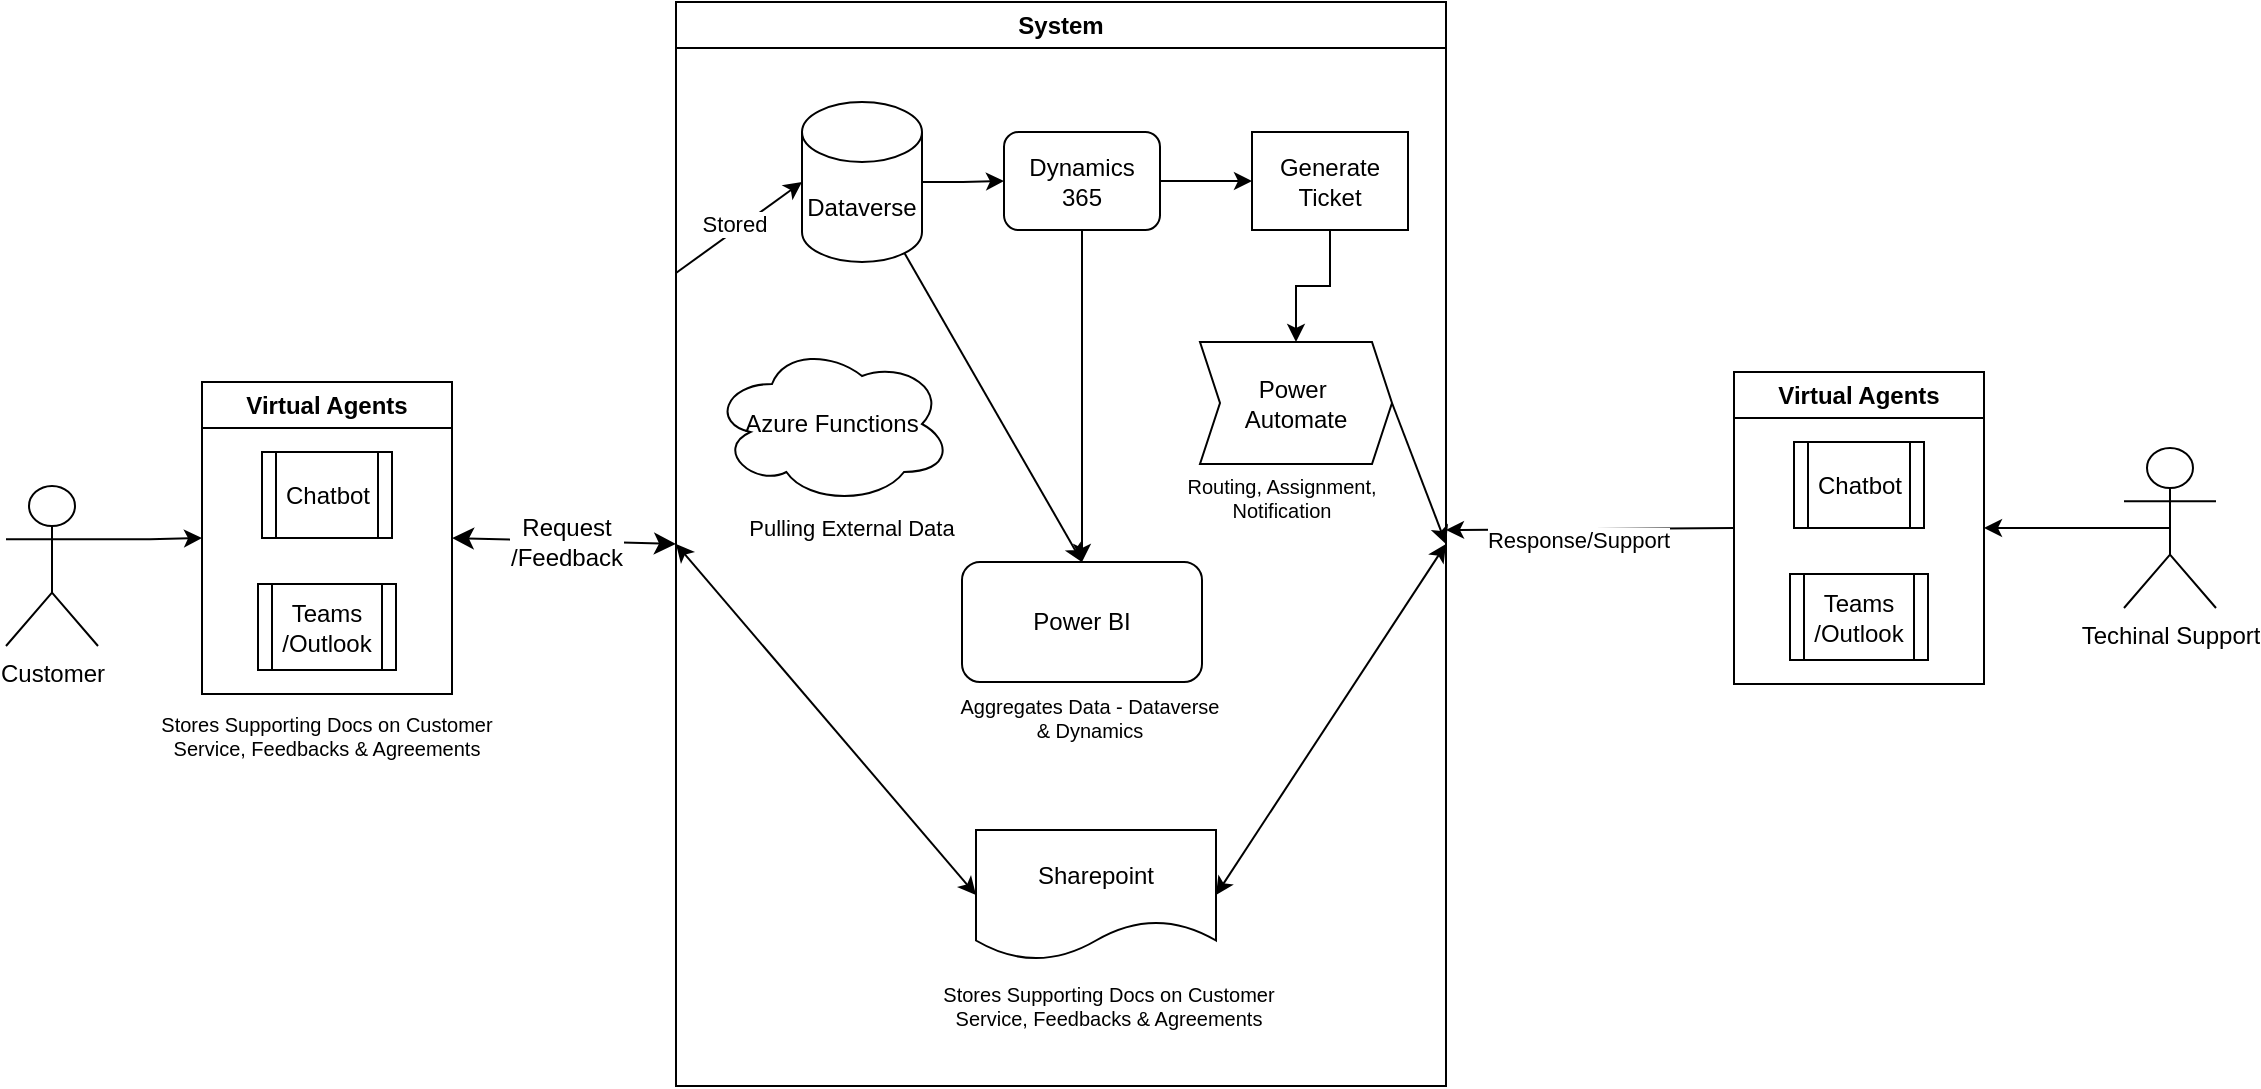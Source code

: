 <mxfile version="24.9.1">
  <diagram name="Page-1" id="3hmcFyA6Vm3fir6WQvhz">
    <mxGraphModel dx="1834" dy="1227" grid="0" gridSize="10" guides="1" tooltips="1" connect="1" arrows="1" fold="1" page="0" pageScale="1" pageWidth="850" pageHeight="1100" math="0" shadow="0">
      <root>
        <mxCell id="0" />
        <mxCell id="1" parent="0" />
        <mxCell id="3x5LU9uM1u5BJ_Ia1Mtb-7" style="edgeStyle=none;curved=1;rounded=0;orthogonalLoop=1;jettySize=auto;html=1;entryX=0;entryY=0.5;entryDx=0;entryDy=0;fontSize=12;startSize=8;endSize=8;exitX=1;exitY=0.5;exitDx=0;exitDy=0;startArrow=classic;startFill=1;" parent="1" source="V-96KngsT-_j8zRQijoB-1" target="3x5LU9uM1u5BJ_Ia1Mtb-1" edge="1">
          <mxGeometry relative="1" as="geometry">
            <mxPoint x="-61" y="174" as="sourcePoint" />
          </mxGeometry>
        </mxCell>
        <mxCell id="3x5LU9uM1u5BJ_Ia1Mtb-8" value="Request&lt;div&gt;/Feedback&lt;/div&gt;" style="edgeLabel;html=1;align=center;verticalAlign=middle;resizable=0;points=[];fontSize=12;" parent="3x5LU9uM1u5BJ_Ia1Mtb-7" vertex="1" connectable="0">
          <mxGeometry x="0.006" relative="1" as="geometry">
            <mxPoint as="offset" />
          </mxGeometry>
        </mxCell>
        <mxCell id="3x5LU9uM1u5BJ_Ia1Mtb-1" value="System" style="swimlane;whiteSpace=wrap;html=1;" parent="1" vertex="1">
          <mxGeometry x="16" y="-94" width="385" height="542" as="geometry" />
        </mxCell>
        <mxCell id="V-96KngsT-_j8zRQijoB-9" value="" style="edgeStyle=orthogonalEdgeStyle;rounded=0;orthogonalLoop=1;jettySize=auto;html=1;" edge="1" parent="3x5LU9uM1u5BJ_Ia1Mtb-1" source="V-96KngsT-_j8zRQijoB-5" target="V-96KngsT-_j8zRQijoB-8">
          <mxGeometry relative="1" as="geometry" />
        </mxCell>
        <mxCell id="V-96KngsT-_j8zRQijoB-26" style="rounded=0;orthogonalLoop=1;jettySize=auto;html=1;exitX=0.855;exitY=1;exitDx=0;exitDy=-4.35;exitPerimeter=0;entryX=0.5;entryY=0;entryDx=0;entryDy=0;" edge="1" parent="3x5LU9uM1u5BJ_Ia1Mtb-1" source="V-96KngsT-_j8zRQijoB-5" target="V-96KngsT-_j8zRQijoB-21">
          <mxGeometry relative="1" as="geometry" />
        </mxCell>
        <mxCell id="V-96KngsT-_j8zRQijoB-5" value="Dataverse" style="shape=cylinder3;whiteSpace=wrap;html=1;boundedLbl=1;backgroundOutline=1;size=15;" vertex="1" parent="3x5LU9uM1u5BJ_Ia1Mtb-1">
          <mxGeometry x="63" y="50" width="60" height="80" as="geometry" />
        </mxCell>
        <mxCell id="V-96KngsT-_j8zRQijoB-6" style="rounded=0;orthogonalLoop=1;jettySize=auto;html=1;exitX=0;exitY=0.25;exitDx=0;exitDy=0;entryX=0;entryY=0.5;entryDx=0;entryDy=0;entryPerimeter=0;" edge="1" parent="3x5LU9uM1u5BJ_Ia1Mtb-1" source="3x5LU9uM1u5BJ_Ia1Mtb-1" target="V-96KngsT-_j8zRQijoB-5">
          <mxGeometry relative="1" as="geometry" />
        </mxCell>
        <mxCell id="V-96KngsT-_j8zRQijoB-7" value="Stored" style="edgeLabel;html=1;align=center;verticalAlign=middle;resizable=0;points=[];" vertex="1" connectable="0" parent="V-96KngsT-_j8zRQijoB-6">
          <mxGeometry x="-0.052" y="2" relative="1" as="geometry">
            <mxPoint y="-1" as="offset" />
          </mxGeometry>
        </mxCell>
        <mxCell id="V-96KngsT-_j8zRQijoB-11" value="" style="edgeStyle=orthogonalEdgeStyle;rounded=0;orthogonalLoop=1;jettySize=auto;html=1;" edge="1" parent="3x5LU9uM1u5BJ_Ia1Mtb-1" source="V-96KngsT-_j8zRQijoB-8" target="V-96KngsT-_j8zRQijoB-10">
          <mxGeometry relative="1" as="geometry" />
        </mxCell>
        <mxCell id="V-96KngsT-_j8zRQijoB-24" style="rounded=0;orthogonalLoop=1;jettySize=auto;html=1;exitX=0.5;exitY=1;exitDx=0;exitDy=0;entryX=0.5;entryY=0;entryDx=0;entryDy=0;" edge="1" parent="3x5LU9uM1u5BJ_Ia1Mtb-1" source="V-96KngsT-_j8zRQijoB-8" target="V-96KngsT-_j8zRQijoB-21">
          <mxGeometry relative="1" as="geometry" />
        </mxCell>
        <mxCell id="V-96KngsT-_j8zRQijoB-8" value="Dynamics 365" style="whiteSpace=wrap;html=1;rounded=1;" vertex="1" parent="3x5LU9uM1u5BJ_Ia1Mtb-1">
          <mxGeometry x="164" y="65" width="78" height="49" as="geometry" />
        </mxCell>
        <mxCell id="V-96KngsT-_j8zRQijoB-13" style="edgeStyle=orthogonalEdgeStyle;rounded=0;orthogonalLoop=1;jettySize=auto;html=1;exitX=0.5;exitY=1;exitDx=0;exitDy=0;entryX=0.5;entryY=0;entryDx=0;entryDy=0;" edge="1" parent="3x5LU9uM1u5BJ_Ia1Mtb-1" source="V-96KngsT-_j8zRQijoB-10" target="V-96KngsT-_j8zRQijoB-12">
          <mxGeometry relative="1" as="geometry" />
        </mxCell>
        <mxCell id="V-96KngsT-_j8zRQijoB-10" value="Generate Ticket" style="whiteSpace=wrap;html=1;" vertex="1" parent="3x5LU9uM1u5BJ_Ia1Mtb-1">
          <mxGeometry x="288" y="65" width="78" height="49" as="geometry" />
        </mxCell>
        <mxCell id="V-96KngsT-_j8zRQijoB-37" style="rounded=0;orthogonalLoop=1;jettySize=auto;html=1;exitX=1;exitY=0.5;exitDx=0;exitDy=0;entryX=1;entryY=0.5;entryDx=0;entryDy=0;" edge="1" parent="3x5LU9uM1u5BJ_Ia1Mtb-1" source="V-96KngsT-_j8zRQijoB-12" target="3x5LU9uM1u5BJ_Ia1Mtb-1">
          <mxGeometry relative="1" as="geometry" />
        </mxCell>
        <mxCell id="V-96KngsT-_j8zRQijoB-12" value="Power&amp;nbsp;&lt;div&gt;Automate&lt;/div&gt;" style="shape=step;perimeter=stepPerimeter;whiteSpace=wrap;html=1;fixedSize=1;size=10;" vertex="1" parent="3x5LU9uM1u5BJ_Ia1Mtb-1">
          <mxGeometry x="262" y="170" width="96" height="61" as="geometry" />
        </mxCell>
        <mxCell id="V-96KngsT-_j8zRQijoB-15" value="Routing, Assignment, Notification" style="text;html=1;align=center;verticalAlign=middle;whiteSpace=wrap;rounded=0;fontSize=10;" vertex="1" parent="3x5LU9uM1u5BJ_Ia1Mtb-1">
          <mxGeometry x="233" y="241" width="140" height="13" as="geometry" />
        </mxCell>
        <mxCell id="V-96KngsT-_j8zRQijoB-23" value="" style="group" vertex="1" connectable="0" parent="3x5LU9uM1u5BJ_Ia1Mtb-1">
          <mxGeometry x="18" y="171" width="140" height="98" as="geometry" />
        </mxCell>
        <mxCell id="V-96KngsT-_j8zRQijoB-18" value="Azure Functions" style="ellipse;shape=cloud;whiteSpace=wrap;html=1;" vertex="1" parent="V-96KngsT-_j8zRQijoB-23">
          <mxGeometry width="120" height="80" as="geometry" />
        </mxCell>
        <mxCell id="V-96KngsT-_j8zRQijoB-20" value="Pulling External Data" style="text;html=1;align=center;verticalAlign=middle;whiteSpace=wrap;rounded=0;fontSize=11;" vertex="1" parent="V-96KngsT-_j8zRQijoB-23">
          <mxGeometry y="85" width="140" height="13" as="geometry" />
        </mxCell>
        <mxCell id="V-96KngsT-_j8zRQijoB-29" style="rounded=0;orthogonalLoop=1;jettySize=auto;html=1;exitX=0;exitY=0.5;exitDx=0;exitDy=0;entryX=0;entryY=0.5;entryDx=0;entryDy=0;startArrow=classic;startFill=1;" edge="1" parent="3x5LU9uM1u5BJ_Ia1Mtb-1" source="V-96KngsT-_j8zRQijoB-27" target="3x5LU9uM1u5BJ_Ia1Mtb-1">
          <mxGeometry relative="1" as="geometry" />
        </mxCell>
        <mxCell id="V-96KngsT-_j8zRQijoB-30" style="rounded=0;orthogonalLoop=1;jettySize=auto;html=1;exitX=1;exitY=0.5;exitDx=0;exitDy=0;entryX=1;entryY=0.5;entryDx=0;entryDy=0;startArrow=classic;startFill=1;" edge="1" parent="3x5LU9uM1u5BJ_Ia1Mtb-1" source="V-96KngsT-_j8zRQijoB-27" target="3x5LU9uM1u5BJ_Ia1Mtb-1">
          <mxGeometry relative="1" as="geometry" />
        </mxCell>
        <mxCell id="V-96KngsT-_j8zRQijoB-27" value="Sharepoint" style="shape=document;whiteSpace=wrap;html=1;boundedLbl=1;" vertex="1" parent="3x5LU9uM1u5BJ_Ia1Mtb-1">
          <mxGeometry x="150" y="414" width="120" height="65" as="geometry" />
        </mxCell>
        <mxCell id="V-96KngsT-_j8zRQijoB-28" value="Stores Supporting Docs on Customer Service, Feedbacks &amp;amp; Agreements" style="text;html=1;align=center;verticalAlign=middle;whiteSpace=wrap;rounded=0;fontSize=10;" vertex="1" parent="3x5LU9uM1u5BJ_Ia1Mtb-1">
          <mxGeometry x="128" y="484" width="177" height="36" as="geometry" />
        </mxCell>
        <mxCell id="V-96KngsT-_j8zRQijoB-35" value="" style="group" vertex="1" connectable="0" parent="3x5LU9uM1u5BJ_Ia1Mtb-1">
          <mxGeometry x="137" y="280" width="140" height="96" as="geometry" />
        </mxCell>
        <mxCell id="V-96KngsT-_j8zRQijoB-21" value="Power BI" style="rounded=1;whiteSpace=wrap;html=1;" vertex="1" parent="V-96KngsT-_j8zRQijoB-35">
          <mxGeometry x="6" width="120" height="60" as="geometry" />
        </mxCell>
        <mxCell id="V-96KngsT-_j8zRQijoB-25" value="Aggregates Data - Dataverse &amp;amp; Dynamics" style="text;html=1;align=center;verticalAlign=middle;whiteSpace=wrap;rounded=0;fontSize=10;" vertex="1" parent="V-96KngsT-_j8zRQijoB-35">
          <mxGeometry y="60" width="140" height="36" as="geometry" />
        </mxCell>
        <mxCell id="V-96KngsT-_j8zRQijoB-1" value="Virtual Agents" style="swimlane;whiteSpace=wrap;html=1;" vertex="1" parent="1">
          <mxGeometry x="-221" y="96" width="125" height="156" as="geometry" />
        </mxCell>
        <mxCell id="3x5LU9uM1u5BJ_Ia1Mtb-4" value="Chatbot" style="shape=process;whiteSpace=wrap;html=1;backgroundOutline=1;" parent="V-96KngsT-_j8zRQijoB-1" vertex="1">
          <mxGeometry x="30" y="35" width="65" height="43" as="geometry" />
        </mxCell>
        <mxCell id="3x5LU9uM1u5BJ_Ia1Mtb-9" value="Teams&lt;div&gt;/Outlook&lt;/div&gt;" style="shape=process;whiteSpace=wrap;html=1;backgroundOutline=1;" parent="V-96KngsT-_j8zRQijoB-1" vertex="1">
          <mxGeometry x="28" y="101" width="69" height="43" as="geometry" />
        </mxCell>
        <mxCell id="V-96KngsT-_j8zRQijoB-4" style="edgeStyle=orthogonalEdgeStyle;rounded=0;orthogonalLoop=1;jettySize=auto;html=1;exitX=1;exitY=0.333;exitDx=0;exitDy=0;exitPerimeter=0;entryX=0;entryY=0.5;entryDx=0;entryDy=0;" edge="1" parent="1" source="3x5LU9uM1u5BJ_Ia1Mtb-2" target="V-96KngsT-_j8zRQijoB-1">
          <mxGeometry relative="1" as="geometry" />
        </mxCell>
        <mxCell id="3x5LU9uM1u5BJ_Ia1Mtb-2" value="Customer" style="shape=umlActor;verticalLabelPosition=bottom;verticalAlign=top;html=1;outlineConnect=0;" parent="1" vertex="1">
          <mxGeometry x="-319" y="148" width="46" height="80" as="geometry" />
        </mxCell>
        <mxCell id="V-96KngsT-_j8zRQijoB-32" style="rounded=0;orthogonalLoop=1;jettySize=auto;html=1;exitX=0;exitY=0.5;exitDx=0;exitDy=0;entryX=1;entryY=0.5;entryDx=0;entryDy=0;" edge="1" parent="1" source="V-96KngsT-_j8zRQijoB-38">
          <mxGeometry relative="1" as="geometry">
            <mxPoint x="555" y="169" as="sourcePoint" />
            <mxPoint x="401" y="170" as="targetPoint" />
          </mxGeometry>
        </mxCell>
        <mxCell id="V-96KngsT-_j8zRQijoB-33" value="Text" style="edgeLabel;html=1;align=center;verticalAlign=middle;resizable=0;points=[];" vertex="1" connectable="0" parent="V-96KngsT-_j8zRQijoB-32">
          <mxGeometry x="0.102" y="3" relative="1" as="geometry">
            <mxPoint as="offset" />
          </mxGeometry>
        </mxCell>
        <mxCell id="V-96KngsT-_j8zRQijoB-34" value="Response/Support" style="edgeLabel;html=1;align=center;verticalAlign=middle;resizable=0;points=[];" vertex="1" connectable="0" parent="V-96KngsT-_j8zRQijoB-32">
          <mxGeometry x="0.088" y="5" relative="1" as="geometry">
            <mxPoint as="offset" />
          </mxGeometry>
        </mxCell>
        <mxCell id="V-96KngsT-_j8zRQijoB-42" style="edgeStyle=orthogonalEdgeStyle;rounded=0;orthogonalLoop=1;jettySize=auto;html=1;exitX=0.5;exitY=0.5;exitDx=0;exitDy=0;exitPerimeter=0;entryX=1;entryY=0.5;entryDx=0;entryDy=0;" edge="1" parent="1" source="V-96KngsT-_j8zRQijoB-31" target="V-96KngsT-_j8zRQijoB-38">
          <mxGeometry relative="1" as="geometry" />
        </mxCell>
        <mxCell id="V-96KngsT-_j8zRQijoB-31" value="Techinal Support" style="shape=umlActor;verticalLabelPosition=bottom;verticalAlign=top;html=1;outlineConnect=0;" vertex="1" parent="1">
          <mxGeometry x="740" y="129" width="46" height="80" as="geometry" />
        </mxCell>
        <mxCell id="V-96KngsT-_j8zRQijoB-36" value="Stores Supporting Docs on Customer Service, Feedbacks &amp;amp; Agreements" style="text;html=1;align=center;verticalAlign=middle;whiteSpace=wrap;rounded=0;fontSize=10;" vertex="1" parent="1">
          <mxGeometry x="-247" y="255" width="177" height="36" as="geometry" />
        </mxCell>
        <mxCell id="V-96KngsT-_j8zRQijoB-38" value="Virtual Agents" style="swimlane;whiteSpace=wrap;html=1;" vertex="1" parent="1">
          <mxGeometry x="545" y="91" width="125" height="156" as="geometry" />
        </mxCell>
        <mxCell id="V-96KngsT-_j8zRQijoB-39" value="Chatbot" style="shape=process;whiteSpace=wrap;html=1;backgroundOutline=1;" vertex="1" parent="V-96KngsT-_j8zRQijoB-38">
          <mxGeometry x="30" y="35" width="65" height="43" as="geometry" />
        </mxCell>
        <mxCell id="V-96KngsT-_j8zRQijoB-40" value="Teams&lt;div&gt;/Outlook&lt;/div&gt;" style="shape=process;whiteSpace=wrap;html=1;backgroundOutline=1;" vertex="1" parent="V-96KngsT-_j8zRQijoB-38">
          <mxGeometry x="28" y="101" width="69" height="43" as="geometry" />
        </mxCell>
      </root>
    </mxGraphModel>
  </diagram>
</mxfile>
